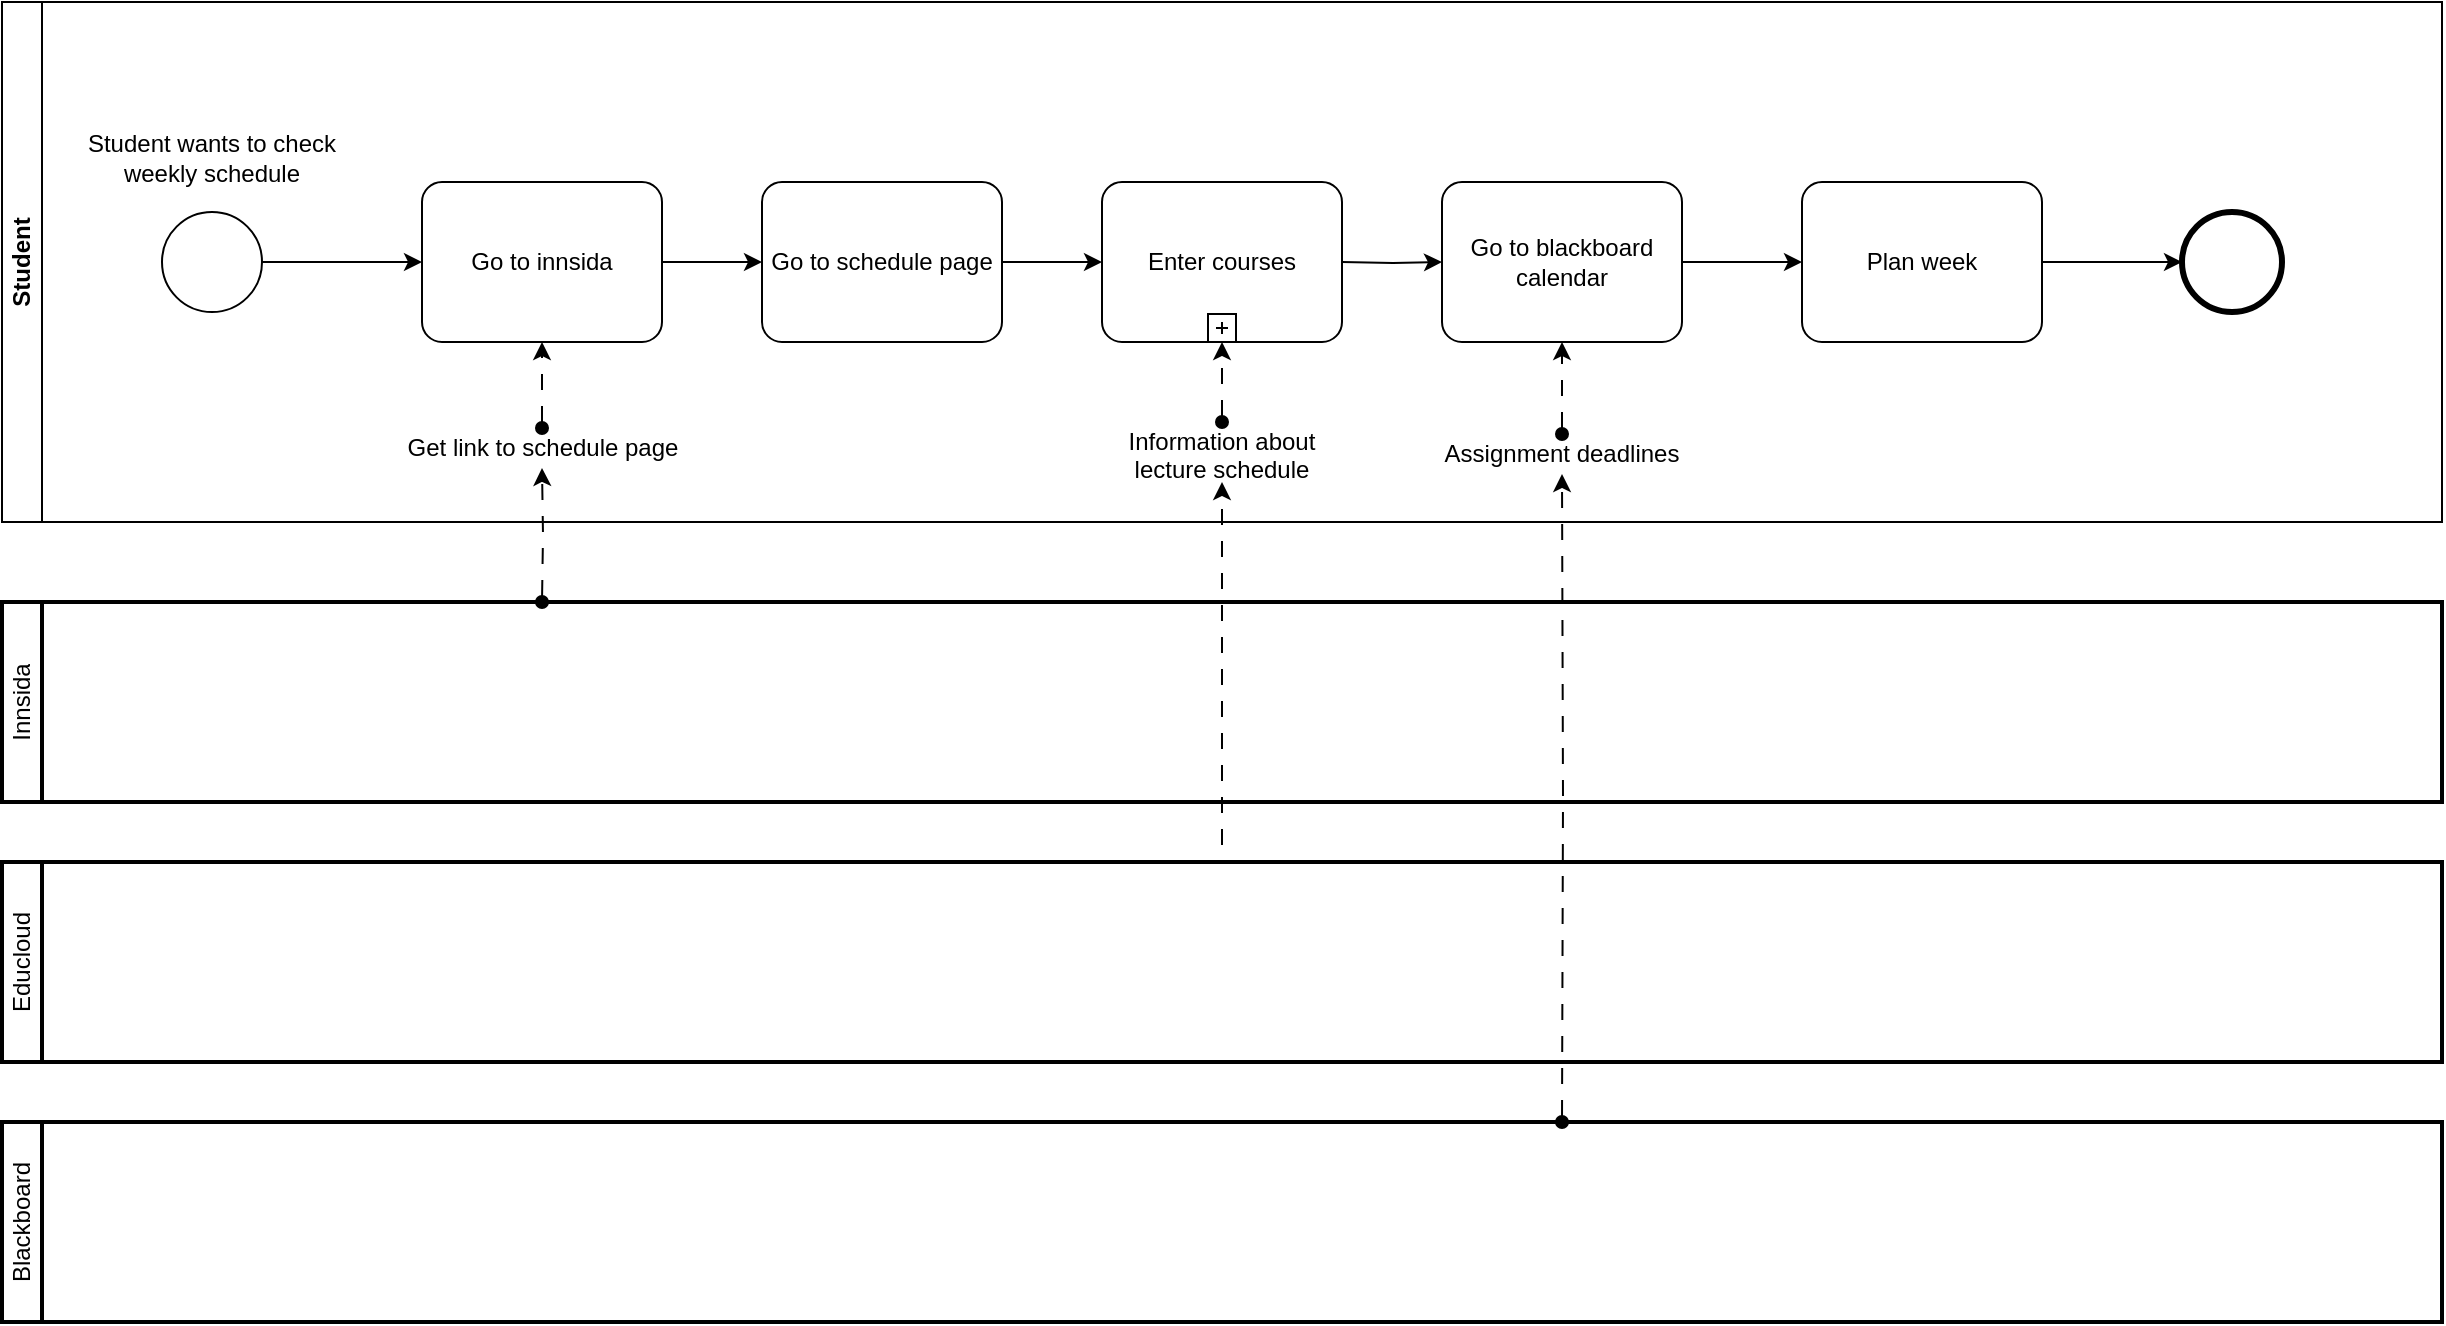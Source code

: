 <mxfile version="21.8.2" type="device">
  <diagram name="Page-1" id="bHSluQ3c_yZBWLIRo55m">
    <mxGraphModel dx="1908" dy="1284" grid="1" gridSize="10" guides="1" tooltips="1" connect="1" arrows="1" fold="1" page="1" pageScale="1" pageWidth="850" pageHeight="1100" math="0" shadow="0">
      <root>
        <mxCell id="0" />
        <mxCell id="1" parent="0" />
        <mxCell id="TveXbVkSqk2RWkGlqGDy-5" value="" style="swimlane;html=1;startSize=20;fontStyle=0;collapsible=0;horizontal=0;swimlaneLine=1;swimlaneFillColor=#ffffff;strokeWidth=2;whiteSpace=wrap;" vertex="1" parent="1">
          <mxGeometry x="80" y="390" width="1220" height="100" as="geometry" />
        </mxCell>
        <UserObject label="Innsida" placeholders="1" name="Variable" id="TveXbVkSqk2RWkGlqGDy-6">
          <mxCell style="text;html=1;strokeColor=none;fillColor=none;align=center;verticalAlign=middle;whiteSpace=wrap;overflow=hidden;rotation=-90;" vertex="1" parent="TveXbVkSqk2RWkGlqGDy-5">
            <mxGeometry x="-30" y="40" width="80" height="20" as="geometry" />
          </mxCell>
        </UserObject>
        <mxCell id="TveXbVkSqk2RWkGlqGDy-1" value="Student" style="swimlane;startSize=20;horizontal=0;html=1;whiteSpace=wrap;" vertex="1" parent="1">
          <mxGeometry x="80" y="90" width="1220" height="260" as="geometry" />
        </mxCell>
        <mxCell id="TveXbVkSqk2RWkGlqGDy-2" value="" style="points=[[0.145,0.145,0],[0.5,0,0],[0.855,0.145,0],[1,0.5,0],[0.855,0.855,0],[0.5,1,0],[0.145,0.855,0],[0,0.5,0]];shape=mxgraph.bpmn.event;html=1;verticalLabelPosition=bottom;labelBackgroundColor=#ffffff;verticalAlign=top;align=center;perimeter=ellipsePerimeter;outlineConnect=0;aspect=fixed;outline=standard;symbol=general;" vertex="1" parent="TveXbVkSqk2RWkGlqGDy-1">
          <mxGeometry x="80" y="105" width="50" height="50" as="geometry" />
        </mxCell>
        <UserObject label="&lt;font style=&quot;font-size: 12px;&quot;&gt;Student wants to check weekly schedule&lt;/font&gt;" placeholders="1" name="Variable" id="TveXbVkSqk2RWkGlqGDy-3">
          <mxCell style="text;html=1;strokeColor=none;fillColor=none;align=center;verticalAlign=middle;whiteSpace=wrap;overflow=hidden;" vertex="1" parent="TveXbVkSqk2RWkGlqGDy-1">
            <mxGeometry x="30" y="60" width="150" height="35" as="geometry" />
          </mxCell>
        </UserObject>
        <mxCell id="TveXbVkSqk2RWkGlqGDy-12" style="edgeStyle=orthogonalEdgeStyle;rounded=0;orthogonalLoop=1;jettySize=auto;html=1;entryX=0.5;entryY=1;entryDx=0;entryDy=0;entryPerimeter=0;dashed=1;dashPattern=8 8;startArrow=oval;startFill=1;" edge="1" parent="TveXbVkSqk2RWkGlqGDy-1" source="TveXbVkSqk2RWkGlqGDy-14" target="TveXbVkSqk2RWkGlqGDy-11">
          <mxGeometry relative="1" as="geometry">
            <mxPoint x="270" y="300" as="targetPoint" />
            <mxPoint x="270" y="300" as="sourcePoint" />
          </mxGeometry>
        </mxCell>
        <mxCell id="TveXbVkSqk2RWkGlqGDy-11" value="Go to innsida" style="points=[[0.25,0,0],[0.5,0,0],[0.75,0,0],[1,0.25,0],[1,0.5,0],[1,0.75,0],[0.75,1,0],[0.5,1,0],[0.25,1,0],[0,0.75,0],[0,0.5,0],[0,0.25,0]];shape=mxgraph.bpmn.task;whiteSpace=wrap;rectStyle=rounded;size=10;html=1;container=1;expand=0;collapsible=0;taskMarker=abstract;" vertex="1" parent="TveXbVkSqk2RWkGlqGDy-1">
          <mxGeometry x="210" y="90" width="120" height="80" as="geometry" />
        </mxCell>
        <mxCell id="TveXbVkSqk2RWkGlqGDy-13" style="edgeStyle=orthogonalEdgeStyle;rounded=0;orthogonalLoop=1;jettySize=auto;html=1;entryX=0;entryY=0.5;entryDx=0;entryDy=0;entryPerimeter=0;" edge="1" parent="TveXbVkSqk2RWkGlqGDy-1" source="TveXbVkSqk2RWkGlqGDy-2" target="TveXbVkSqk2RWkGlqGDy-11">
          <mxGeometry relative="1" as="geometry" />
        </mxCell>
        <mxCell id="TveXbVkSqk2RWkGlqGDy-15" value="" style="edgeStyle=orthogonalEdgeStyle;rounded=0;orthogonalLoop=1;jettySize=auto;html=1;entryX=0.5;entryY=1;entryDx=0;entryDy=0;entryPerimeter=0;dashed=1;dashPattern=8 8;startArrow=oval;startFill=1;" edge="1" parent="TveXbVkSqk2RWkGlqGDy-1" target="TveXbVkSqk2RWkGlqGDy-14">
          <mxGeometry relative="1" as="geometry">
            <mxPoint x="350" y="260" as="targetPoint" />
            <mxPoint x="270" y="300" as="sourcePoint" />
          </mxGeometry>
        </mxCell>
        <UserObject label="Get link to schedule page" placeholders="1" name="Variable" id="TveXbVkSqk2RWkGlqGDy-14">
          <mxCell style="text;html=1;strokeColor=none;fillColor=none;align=center;verticalAlign=middle;whiteSpace=wrap;overflow=hidden;" vertex="1" parent="TveXbVkSqk2RWkGlqGDy-1">
            <mxGeometry x="192.5" y="213" width="155" height="20" as="geometry" />
          </mxCell>
        </UserObject>
        <mxCell id="TveXbVkSqk2RWkGlqGDy-16" value="Go to schedule page" style="points=[[0.25,0,0],[0.5,0,0],[0.75,0,0],[1,0.25,0],[1,0.5,0],[1,0.75,0],[0.75,1,0],[0.5,1,0],[0.25,1,0],[0,0.75,0],[0,0.5,0],[0,0.25,0]];shape=mxgraph.bpmn.task;whiteSpace=wrap;rectStyle=rounded;size=10;html=1;container=1;expand=0;collapsible=0;taskMarker=abstract;" vertex="1" parent="TveXbVkSqk2RWkGlqGDy-1">
          <mxGeometry x="380" y="90" width="120" height="80" as="geometry" />
        </mxCell>
        <mxCell id="TveXbVkSqk2RWkGlqGDy-17" style="edgeStyle=orthogonalEdgeStyle;rounded=0;orthogonalLoop=1;jettySize=auto;html=1;entryX=0;entryY=0.5;entryDx=0;entryDy=0;entryPerimeter=0;" edge="1" parent="TveXbVkSqk2RWkGlqGDy-1" source="TveXbVkSqk2RWkGlqGDy-11" target="TveXbVkSqk2RWkGlqGDy-16">
          <mxGeometry relative="1" as="geometry" />
        </mxCell>
        <mxCell id="TveXbVkSqk2RWkGlqGDy-19" style="edgeStyle=orthogonalEdgeStyle;rounded=0;orthogonalLoop=1;jettySize=auto;html=1;entryX=0;entryY=0.5;entryDx=0;entryDy=0;entryPerimeter=0;" edge="1" parent="TveXbVkSqk2RWkGlqGDy-1" source="TveXbVkSqk2RWkGlqGDy-16">
          <mxGeometry relative="1" as="geometry">
            <mxPoint x="550.0" y="130" as="targetPoint" />
          </mxGeometry>
        </mxCell>
        <mxCell id="TveXbVkSqk2RWkGlqGDy-20" style="edgeStyle=orthogonalEdgeStyle;rounded=0;orthogonalLoop=1;jettySize=auto;html=1;entryX=0.5;entryY=1;entryDx=0;entryDy=0;entryPerimeter=0;dashed=1;dashPattern=8 8;startArrow=oval;startFill=1;" edge="1" parent="TveXbVkSqk2RWkGlqGDy-1" source="TveXbVkSqk2RWkGlqGDy-22">
          <mxGeometry relative="1" as="geometry">
            <mxPoint x="610" y="170" as="targetPoint" />
            <mxPoint x="610" y="430" as="sourcePoint" />
          </mxGeometry>
        </mxCell>
        <mxCell id="TveXbVkSqk2RWkGlqGDy-21" value="Go to blackboard calendar" style="points=[[0.25,0,0],[0.5,0,0],[0.75,0,0],[1,0.25,0],[1,0.5,0],[1,0.75,0],[0.75,1,0],[0.5,1,0],[0.25,1,0],[0,0.75,0],[0,0.5,0],[0,0.25,0]];shape=mxgraph.bpmn.task;whiteSpace=wrap;rectStyle=rounded;size=10;html=1;container=1;expand=0;collapsible=0;taskMarker=abstract;" vertex="1" parent="TveXbVkSqk2RWkGlqGDy-1">
          <mxGeometry x="720" y="90" width="120" height="80" as="geometry" />
        </mxCell>
        <mxCell id="TveXbVkSqk2RWkGlqGDy-23" value="" style="edgeStyle=orthogonalEdgeStyle;rounded=0;orthogonalLoop=1;jettySize=auto;html=1;entryX=0.5;entryY=1;entryDx=0;entryDy=0;entryPerimeter=0;dashed=1;dashPattern=8 8;startArrow=oval;startFill=1;" edge="1" parent="TveXbVkSqk2RWkGlqGDy-1" target="TveXbVkSqk2RWkGlqGDy-22">
          <mxGeometry relative="1" as="geometry">
            <mxPoint x="690" y="260" as="targetPoint" />
            <mxPoint x="690" y="520" as="sourcePoint" />
          </mxGeometry>
        </mxCell>
        <UserObject label="Information about lecture schedule" placeholders="1" name="Variable" id="TveXbVkSqk2RWkGlqGDy-22">
          <mxCell style="text;html=1;strokeColor=none;fillColor=none;align=center;verticalAlign=middle;whiteSpace=wrap;overflow=hidden;" vertex="1" parent="TveXbVkSqk2RWkGlqGDy-1">
            <mxGeometry x="550" y="210" width="120" height="30" as="geometry" />
          </mxCell>
        </UserObject>
        <mxCell id="TveXbVkSqk2RWkGlqGDy-24" style="edgeStyle=orthogonalEdgeStyle;rounded=0;orthogonalLoop=1;jettySize=auto;html=1;entryX=0;entryY=0.5;entryDx=0;entryDy=0;entryPerimeter=0;" edge="1" parent="TveXbVkSqk2RWkGlqGDy-1" target="TveXbVkSqk2RWkGlqGDy-21">
          <mxGeometry relative="1" as="geometry">
            <mxPoint x="670" y="130" as="sourcePoint" />
          </mxGeometry>
        </mxCell>
        <UserObject label="Assignment deadlines" placeholders="1" name="Variable" id="TveXbVkSqk2RWkGlqGDy-26">
          <mxCell style="text;html=1;strokeColor=none;fillColor=none;align=center;verticalAlign=middle;whiteSpace=wrap;overflow=hidden;" vertex="1" parent="TveXbVkSqk2RWkGlqGDy-1">
            <mxGeometry x="715" y="216" width="130" height="20" as="geometry" />
          </mxCell>
        </UserObject>
        <mxCell id="TveXbVkSqk2RWkGlqGDy-25" style="edgeStyle=orthogonalEdgeStyle;rounded=0;orthogonalLoop=1;jettySize=auto;html=1;dashed=1;dashPattern=8 8;startArrow=oval;startFill=1;entryX=0.5;entryY=1;entryDx=0;entryDy=0;entryPerimeter=0;exitX=0.5;exitY=0;exitDx=0;exitDy=0;" edge="1" parent="TveXbVkSqk2RWkGlqGDy-1" source="TveXbVkSqk2RWkGlqGDy-26" target="TveXbVkSqk2RWkGlqGDy-21">
          <mxGeometry relative="1" as="geometry">
            <mxPoint x="810" y="540" as="sourcePoint" />
            <mxPoint x="760" y="230" as="targetPoint" />
          </mxGeometry>
        </mxCell>
        <mxCell id="TveXbVkSqk2RWkGlqGDy-31" style="edgeStyle=orthogonalEdgeStyle;rounded=0;orthogonalLoop=1;jettySize=auto;html=1;" edge="1" parent="TveXbVkSqk2RWkGlqGDy-1" source="TveXbVkSqk2RWkGlqGDy-28" target="TveXbVkSqk2RWkGlqGDy-30">
          <mxGeometry relative="1" as="geometry" />
        </mxCell>
        <mxCell id="TveXbVkSqk2RWkGlqGDy-28" value="Plan week" style="points=[[0.25,0,0],[0.5,0,0],[0.75,0,0],[1,0.25,0],[1,0.5,0],[1,0.75,0],[0.75,1,0],[0.5,1,0],[0.25,1,0],[0,0.75,0],[0,0.5,0],[0,0.25,0]];shape=mxgraph.bpmn.task;whiteSpace=wrap;rectStyle=rounded;size=10;html=1;container=1;expand=0;collapsible=0;taskMarker=abstract;" vertex="1" parent="TveXbVkSqk2RWkGlqGDy-1">
          <mxGeometry x="900" y="90" width="120" height="80" as="geometry" />
        </mxCell>
        <mxCell id="TveXbVkSqk2RWkGlqGDy-29" style="edgeStyle=orthogonalEdgeStyle;rounded=0;orthogonalLoop=1;jettySize=auto;html=1;entryX=0;entryY=0.5;entryDx=0;entryDy=0;entryPerimeter=0;" edge="1" parent="TveXbVkSqk2RWkGlqGDy-1" source="TveXbVkSqk2RWkGlqGDy-21" target="TveXbVkSqk2RWkGlqGDy-28">
          <mxGeometry relative="1" as="geometry" />
        </mxCell>
        <mxCell id="TveXbVkSqk2RWkGlqGDy-30" value="" style="points=[[0.145,0.145,0],[0.5,0,0],[0.855,0.145,0],[1,0.5,0],[0.855,0.855,0],[0.5,1,0],[0.145,0.855,0],[0,0.5,0]];shape=mxgraph.bpmn.event;html=1;verticalLabelPosition=bottom;labelBackgroundColor=#ffffff;verticalAlign=top;align=center;perimeter=ellipsePerimeter;outlineConnect=0;aspect=fixed;outline=end;symbol=terminate2;" vertex="1" parent="TveXbVkSqk2RWkGlqGDy-1">
          <mxGeometry x="1090" y="105" width="50" height="50" as="geometry" />
        </mxCell>
        <mxCell id="TveXbVkSqk2RWkGlqGDy-33" value="Enter courses" style="points=[[0.25,0,0],[0.5,0,0],[0.75,0,0],[1,0.25,0],[1,0.5,0],[1,0.75,0],[0.75,1,0],[0.5,1,0],[0.25,1,0],[0,0.75,0],[0,0.5,0],[0,0.25,0]];shape=mxgraph.bpmn.task;whiteSpace=wrap;rectStyle=rounded;size=10;html=1;container=1;expand=0;collapsible=0;taskMarker=abstract;isLoopSub=1;" vertex="1" parent="TveXbVkSqk2RWkGlqGDy-1">
          <mxGeometry x="550" y="90" width="120" height="80" as="geometry" />
        </mxCell>
        <mxCell id="TveXbVkSqk2RWkGlqGDy-7" value="" style="swimlane;html=1;startSize=20;fontStyle=0;collapsible=0;horizontal=0;swimlaneLine=1;swimlaneFillColor=#ffffff;strokeWidth=2;whiteSpace=wrap;" vertex="1" parent="1">
          <mxGeometry x="80" y="520" width="1220" height="100" as="geometry" />
        </mxCell>
        <UserObject label="Educloud" placeholders="1" name="Variable" id="TveXbVkSqk2RWkGlqGDy-8">
          <mxCell style="text;html=1;strokeColor=none;fillColor=none;align=center;verticalAlign=middle;whiteSpace=wrap;overflow=hidden;rotation=-90;" vertex="1" parent="TveXbVkSqk2RWkGlqGDy-7">
            <mxGeometry x="-30" y="40" width="80" height="20" as="geometry" />
          </mxCell>
        </UserObject>
        <mxCell id="TveXbVkSqk2RWkGlqGDy-9" value="" style="swimlane;html=1;startSize=20;fontStyle=0;collapsible=0;horizontal=0;swimlaneLine=1;swimlaneFillColor=#ffffff;strokeWidth=2;whiteSpace=wrap;" vertex="1" parent="1">
          <mxGeometry x="80" y="650" width="1220" height="100" as="geometry" />
        </mxCell>
        <UserObject label="Blackboard" placeholders="1" name="Variable" id="TveXbVkSqk2RWkGlqGDy-10">
          <mxCell style="text;html=1;strokeColor=none;fillColor=none;align=center;verticalAlign=middle;whiteSpace=wrap;overflow=hidden;rotation=-90;" vertex="1" parent="TveXbVkSqk2RWkGlqGDy-9">
            <mxGeometry x="-30" y="40" width="80" height="20" as="geometry" />
          </mxCell>
        </UserObject>
        <mxCell id="TveXbVkSqk2RWkGlqGDy-27" value="" style="edgeStyle=orthogonalEdgeStyle;rounded=0;orthogonalLoop=1;jettySize=auto;html=1;dashed=1;dashPattern=8 8;startArrow=oval;startFill=1;entryX=0.5;entryY=1;entryDx=0;entryDy=0;entryPerimeter=0;" edge="1" parent="1" target="TveXbVkSqk2RWkGlqGDy-26">
          <mxGeometry relative="1" as="geometry">
            <mxPoint x="860" y="650" as="sourcePoint" />
            <mxPoint x="860" y="260" as="targetPoint" />
          </mxGeometry>
        </mxCell>
      </root>
    </mxGraphModel>
  </diagram>
</mxfile>
